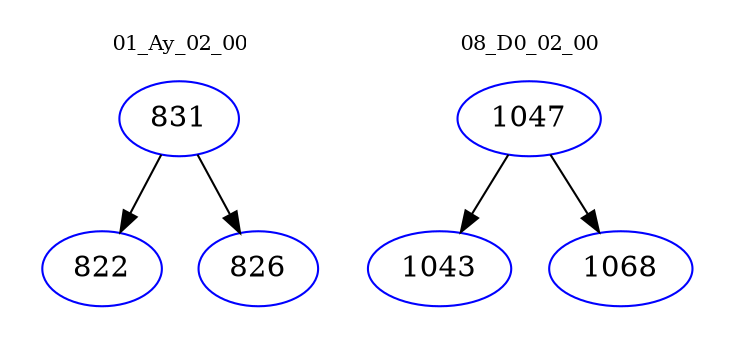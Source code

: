 digraph{
subgraph cluster_0 {
color = white
label = "01_Ay_02_00";
fontsize=10;
T0_831 [label="831", color="blue"]
T0_831 -> T0_822 [color="black"]
T0_822 [label="822", color="blue"]
T0_831 -> T0_826 [color="black"]
T0_826 [label="826", color="blue"]
}
subgraph cluster_1 {
color = white
label = "08_D0_02_00";
fontsize=10;
T1_1047 [label="1047", color="blue"]
T1_1047 -> T1_1043 [color="black"]
T1_1043 [label="1043", color="blue"]
T1_1047 -> T1_1068 [color="black"]
T1_1068 [label="1068", color="blue"]
}
}
